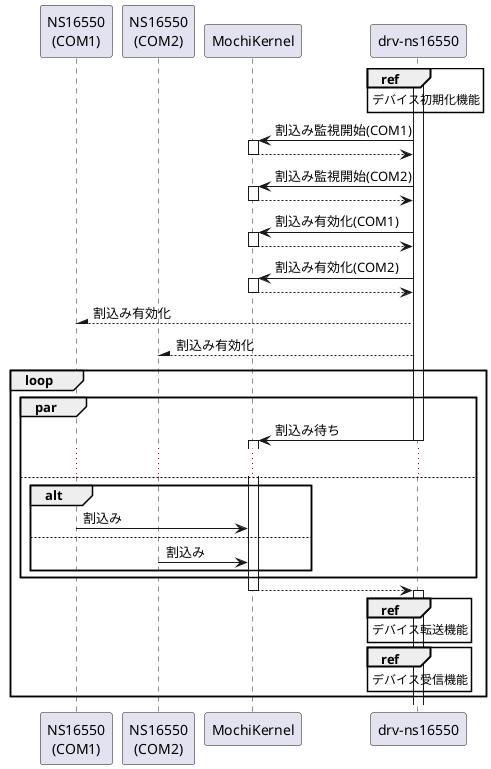 @startuml

participant "NS16550\n(COM1)" as dev1
participant "NS16550\n(COM2)" as dev2
participant "MochiKernel"     as kernel
participant "drv-ns16550"     as drv

activate drv
ref over drv
    デバイス初期化機能
end ref

kernel <- drv: 割込み監視開始(COM1)
activate kernel
kernel --> drv:
deactivate kernel
kernel <- drv: 割込み監視開始(COM2)
activate kernel
kernel --> drv:
deactivate kernel

kernel <- drv: 割込み有効化(COM1)
activate kernel
kernel --> drv:
deactivate kernel
kernel <- drv: 割込み有効化(COM2)
activate kernel
kernel --> drv:
deactivate kernel

dev1 /-- drv: 割込み有効化
dev2 /-- drv: 割込み有効化

loop
    par
        kernel <- drv: 割込み待ち
        deactivate drv
        activate kernel

        ...
    else
        alt
            dev1 -> kernel: 割込み
        else
            dev2 -> kernel: 割込み
        end alt
    end par

    kernel --> drv:
    deactivate kernel
    activate drv

    ref over drv
        デバイス転送機能
    end ref
    ref over drv
        デバイス受信機能
    end ref
end loop

@enduml
